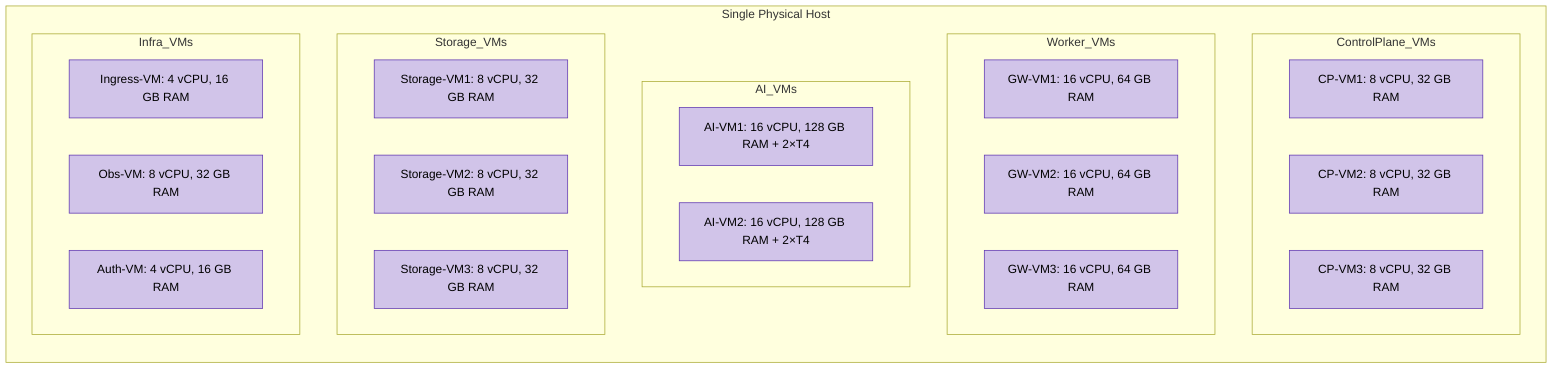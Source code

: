 flowchart LR
    subgraph Host["Single Physical Host"]
      direction TB
      subgraph ControlPlane_VMs
        CP1["CP-VM1: 8 vCPU, 32 GB RAM"]:::vm
        CP2["CP-VM2: 8 vCPU, 32 GB RAM"]:::vm
        CP3["CP-VM3: 8 vCPU, 32 GB RAM"]:::vm
      end

      subgraph Worker_VMs
        GW1["GW-VM1: 16 vCPU, 64 GB RAM"]:::vm
        GW2["GW-VM2: 16 vCPU, 64 GB RAM"]:::vm
        GW3["GW-VM3: 16 vCPU, 64 GB RAM"]:::vm
      end

      subgraph AI_VMs
        AI1["AI-VM1: 16 vCPU, 128 GB RAM + 2×T4"]:::vm
        AI2["AI-VM2: 16 vCPU, 128 GB RAM + 2×T4"]:::vm
      end

      subgraph Storage_VMs
        ST1["Storage-VM1: 8 vCPU, 32 GB RAM"]:::vm
        ST2["Storage-VM2: 8 vCPU, 32 GB RAM"]:::vm
        ST3["Storage-VM3: 8 vCPU, 32 GB RAM"]:::vm
      end

      subgraph Infra_VMs
        ING["Ingress-VM: 4 vCPU, 16 GB RAM"]:::vm
        OBS["Obs-VM: 8 vCPU, 32 GB RAM"]:::vm
        AUTH["Auth-VM: 4 vCPU, 16 GB RAM"]:::vm
      end
    end
    classDef vm fill:#d1c4e9,stroke:#5e35b1,color:#000